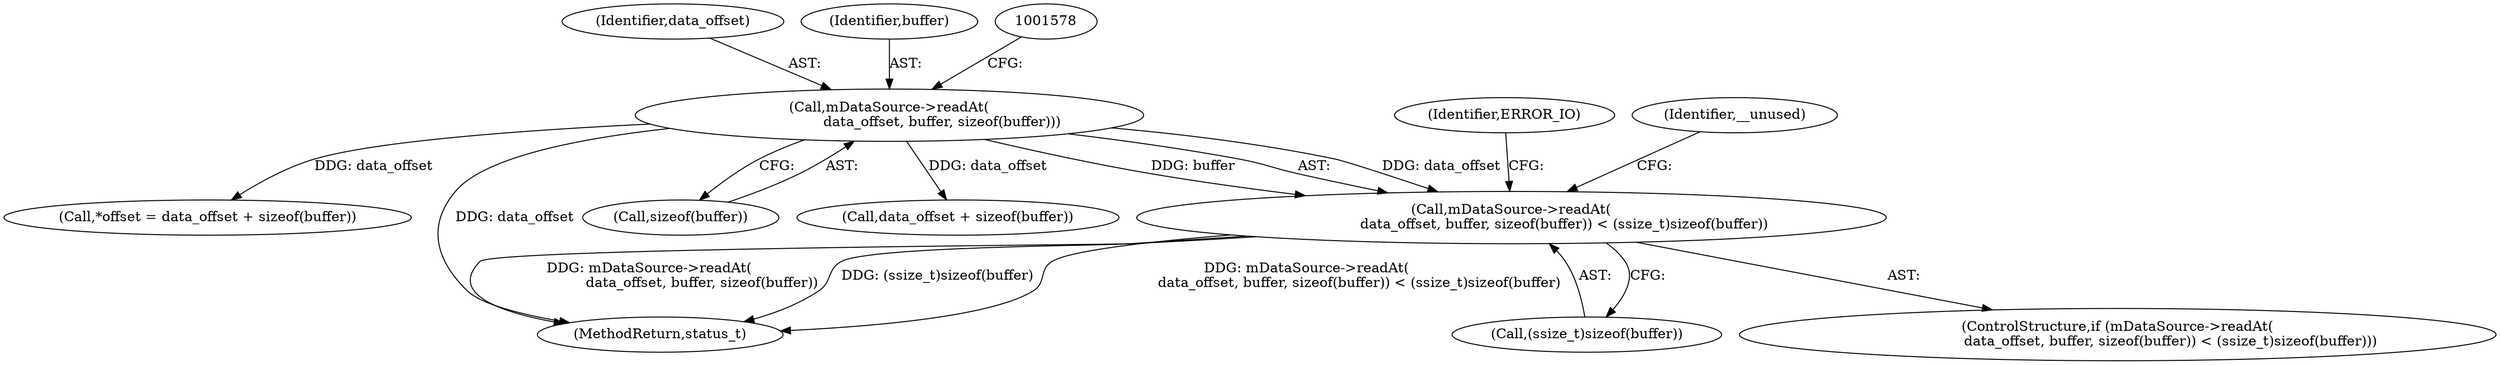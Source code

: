 digraph "0_Android_e7142a0703bc93f75e213e96ebc19000022afed9@API" {
"1001571" [label="(Call,mDataSource->readAt(\n                        data_offset, buffer, sizeof(buffer)) < (ssize_t)sizeof(buffer))"];
"1001572" [label="(Call,mDataSource->readAt(\n                        data_offset, buffer, sizeof(buffer)))"];
"1001662" [label="(Call,*offset = data_offset + sizeof(buffer))"];
"1001577" [label="(Call,(ssize_t)sizeof(buffer))"];
"1001571" [label="(Call,mDataSource->readAt(\n                        data_offset, buffer, sizeof(buffer)) < (ssize_t)sizeof(buffer))"];
"1001573" [label="(Identifier,data_offset)"];
"1003275" [label="(MethodReturn,status_t)"];
"1001575" [label="(Call,sizeof(buffer))"];
"1001572" [label="(Call,mDataSource->readAt(\n                        data_offset, buffer, sizeof(buffer)))"];
"1001583" [label="(Identifier,ERROR_IO)"];
"1001665" [label="(Call,data_offset + sizeof(buffer))"];
"1001574" [label="(Identifier,buffer)"];
"1001570" [label="(ControlStructure,if (mDataSource->readAt(\n                        data_offset, buffer, sizeof(buffer)) < (ssize_t)sizeof(buffer)))"];
"1001586" [label="(Identifier,__unused)"];
"1001571" -> "1001570"  [label="AST: "];
"1001571" -> "1001577"  [label="CFG: "];
"1001572" -> "1001571"  [label="AST: "];
"1001577" -> "1001571"  [label="AST: "];
"1001583" -> "1001571"  [label="CFG: "];
"1001586" -> "1001571"  [label="CFG: "];
"1001571" -> "1003275"  [label="DDG: mDataSource->readAt(\n                        data_offset, buffer, sizeof(buffer))"];
"1001571" -> "1003275"  [label="DDG: (ssize_t)sizeof(buffer)"];
"1001571" -> "1003275"  [label="DDG: mDataSource->readAt(\n                        data_offset, buffer, sizeof(buffer)) < (ssize_t)sizeof(buffer)"];
"1001572" -> "1001571"  [label="DDG: data_offset"];
"1001572" -> "1001571"  [label="DDG: buffer"];
"1001572" -> "1001575"  [label="CFG: "];
"1001573" -> "1001572"  [label="AST: "];
"1001574" -> "1001572"  [label="AST: "];
"1001575" -> "1001572"  [label="AST: "];
"1001578" -> "1001572"  [label="CFG: "];
"1001572" -> "1003275"  [label="DDG: data_offset"];
"1001572" -> "1001662"  [label="DDG: data_offset"];
"1001572" -> "1001665"  [label="DDG: data_offset"];
}
